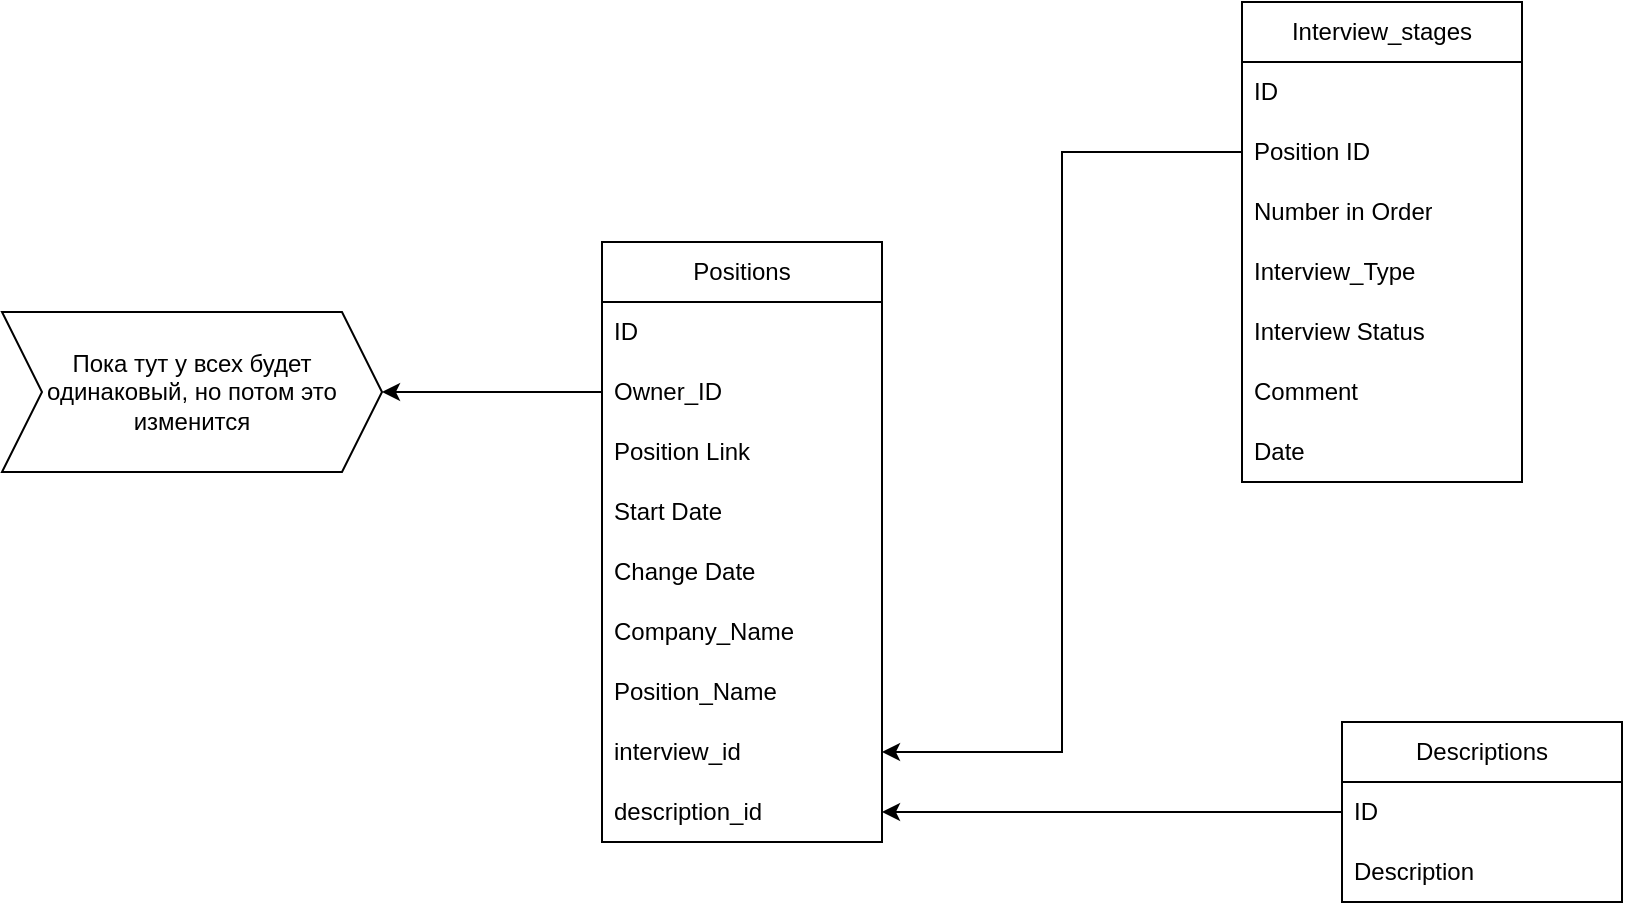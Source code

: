 <mxfile version="21.7.1" type="github">
  <diagram name="Страница — 1" id="JBfNgDBpth_-0yW9HTzY">
    <mxGraphModel dx="2117" dy="542" grid="1" gridSize="10" guides="1" tooltips="1" connect="1" arrows="1" fold="1" page="1" pageScale="1" pageWidth="827" pageHeight="1169" math="0" shadow="0">
      <root>
        <mxCell id="0" />
        <mxCell id="1" parent="0" />
        <mxCell id="GcCEw2OKkjjJGk0Dlv0A-1" value="Positions" style="swimlane;fontStyle=0;childLayout=stackLayout;horizontal=1;startSize=30;horizontalStack=0;resizeParent=1;resizeParentMax=0;resizeLast=0;collapsible=1;marginBottom=0;whiteSpace=wrap;html=1;" parent="1" vertex="1">
          <mxGeometry x="130" y="170" width="140" height="300" as="geometry">
            <mxRectangle x="110" y="170" width="60" height="30" as="alternateBounds" />
          </mxGeometry>
        </mxCell>
        <mxCell id="GcCEw2OKkjjJGk0Dlv0A-2" value="ID" style="text;strokeColor=none;fillColor=none;align=left;verticalAlign=middle;spacingLeft=4;spacingRight=4;overflow=hidden;points=[[0,0.5],[1,0.5]];portConstraint=eastwest;rotatable=0;whiteSpace=wrap;html=1;" parent="GcCEw2OKkjjJGk0Dlv0A-1" vertex="1">
          <mxGeometry y="30" width="140" height="30" as="geometry" />
        </mxCell>
        <mxCell id="GcCEw2OKkjjJGk0Dlv0A-3" value="Owner_ID" style="text;strokeColor=none;fillColor=none;align=left;verticalAlign=middle;spacingLeft=4;spacingRight=4;overflow=hidden;points=[[0,0.5],[1,0.5]];portConstraint=eastwest;rotatable=0;whiteSpace=wrap;html=1;" parent="GcCEw2OKkjjJGk0Dlv0A-1" vertex="1">
          <mxGeometry y="60" width="140" height="30" as="geometry" />
        </mxCell>
        <mxCell id="Vl4LHNjb8i_QOGk0CzA--2" value="Position Link" style="text;strokeColor=none;fillColor=none;align=left;verticalAlign=middle;spacingLeft=4;spacingRight=4;overflow=hidden;points=[[0,0.5],[1,0.5]];portConstraint=eastwest;rotatable=0;whiteSpace=wrap;html=1;" vertex="1" parent="GcCEw2OKkjjJGk0Dlv0A-1">
          <mxGeometry y="90" width="140" height="30" as="geometry" />
        </mxCell>
        <mxCell id="Vl4LHNjb8i_QOGk0CzA--3" value="Start Date" style="text;strokeColor=none;fillColor=none;align=left;verticalAlign=middle;spacingLeft=4;spacingRight=4;overflow=hidden;points=[[0,0.5],[1,0.5]];portConstraint=eastwest;rotatable=0;whiteSpace=wrap;html=1;" vertex="1" parent="GcCEw2OKkjjJGk0Dlv0A-1">
          <mxGeometry y="120" width="140" height="30" as="geometry" />
        </mxCell>
        <mxCell id="Vl4LHNjb8i_QOGk0CzA--4" value="Change Date" style="text;strokeColor=none;fillColor=none;align=left;verticalAlign=middle;spacingLeft=4;spacingRight=4;overflow=hidden;points=[[0,0.5],[1,0.5]];portConstraint=eastwest;rotatable=0;whiteSpace=wrap;html=1;" vertex="1" parent="GcCEw2OKkjjJGk0Dlv0A-1">
          <mxGeometry y="150" width="140" height="30" as="geometry" />
        </mxCell>
        <mxCell id="GcCEw2OKkjjJGk0Dlv0A-4" value="Company_Name" style="text;strokeColor=none;fillColor=none;align=left;verticalAlign=middle;spacingLeft=4;spacingRight=4;overflow=hidden;points=[[0,0.5],[1,0.5]];portConstraint=eastwest;rotatable=0;whiteSpace=wrap;html=1;" parent="GcCEw2OKkjjJGk0Dlv0A-1" vertex="1">
          <mxGeometry y="180" width="140" height="30" as="geometry" />
        </mxCell>
        <mxCell id="GcCEw2OKkjjJGk0Dlv0A-10" value="Position_Name" style="text;strokeColor=none;fillColor=none;align=left;verticalAlign=middle;spacingLeft=4;spacingRight=4;overflow=hidden;points=[[0,0.5],[1,0.5]];portConstraint=eastwest;rotatable=0;whiteSpace=wrap;html=1;" parent="GcCEw2OKkjjJGk0Dlv0A-1" vertex="1">
          <mxGeometry y="210" width="140" height="30" as="geometry" />
        </mxCell>
        <mxCell id="GcCEw2OKkjjJGk0Dlv0A-29" value="interview_id" style="text;strokeColor=none;fillColor=none;align=left;verticalAlign=middle;spacingLeft=4;spacingRight=4;overflow=hidden;points=[[0,0.5],[1,0.5]];portConstraint=eastwest;rotatable=0;whiteSpace=wrap;html=1;" parent="GcCEw2OKkjjJGk0Dlv0A-1" vertex="1">
          <mxGeometry y="240" width="140" height="30" as="geometry" />
        </mxCell>
        <mxCell id="GcCEw2OKkjjJGk0Dlv0A-9" value="description_id" style="text;strokeColor=none;fillColor=none;align=left;verticalAlign=middle;spacingLeft=4;spacingRight=4;overflow=hidden;points=[[0,0.5],[1,0.5]];portConstraint=eastwest;rotatable=0;whiteSpace=wrap;html=1;" parent="GcCEw2OKkjjJGk0Dlv0A-1" vertex="1">
          <mxGeometry y="270" width="140" height="30" as="geometry" />
        </mxCell>
        <mxCell id="GcCEw2OKkjjJGk0Dlv0A-11" value="Interview_stages" style="swimlane;fontStyle=0;childLayout=stackLayout;horizontal=1;startSize=30;horizontalStack=0;resizeParent=1;resizeParentMax=0;resizeLast=0;collapsible=1;marginBottom=0;whiteSpace=wrap;html=1;" parent="1" vertex="1">
          <mxGeometry x="450" y="50" width="140" height="240" as="geometry" />
        </mxCell>
        <mxCell id="GcCEw2OKkjjJGk0Dlv0A-12" value="ID" style="text;strokeColor=none;fillColor=none;align=left;verticalAlign=middle;spacingLeft=4;spacingRight=4;overflow=hidden;points=[[0,0.5],[1,0.5]];portConstraint=eastwest;rotatable=0;whiteSpace=wrap;html=1;" parent="GcCEw2OKkjjJGk0Dlv0A-11" vertex="1">
          <mxGeometry y="30" width="140" height="30" as="geometry" />
        </mxCell>
        <mxCell id="GcCEw2OKkjjJGk0Dlv0A-15" value="Position ID" style="text;strokeColor=none;fillColor=none;align=left;verticalAlign=middle;spacingLeft=4;spacingRight=4;overflow=hidden;points=[[0,0.5],[1,0.5]];portConstraint=eastwest;rotatable=0;whiteSpace=wrap;html=1;" parent="GcCEw2OKkjjJGk0Dlv0A-11" vertex="1">
          <mxGeometry y="60" width="140" height="30" as="geometry" />
        </mxCell>
        <mxCell id="GcCEw2OKkjjJGk0Dlv0A-14" value="Number in Order" style="text;strokeColor=none;fillColor=none;align=left;verticalAlign=middle;spacingLeft=4;spacingRight=4;overflow=hidden;points=[[0,0.5],[1,0.5]];portConstraint=eastwest;rotatable=0;whiteSpace=wrap;html=1;" parent="GcCEw2OKkjjJGk0Dlv0A-11" vertex="1">
          <mxGeometry y="90" width="140" height="30" as="geometry" />
        </mxCell>
        <mxCell id="GcCEw2OKkjjJGk0Dlv0A-19" value="Interview_Type" style="text;strokeColor=none;fillColor=none;align=left;verticalAlign=middle;spacingLeft=4;spacingRight=4;overflow=hidden;points=[[0,0.5],[1,0.5]];portConstraint=eastwest;rotatable=0;whiteSpace=wrap;html=1;" parent="GcCEw2OKkjjJGk0Dlv0A-11" vertex="1">
          <mxGeometry y="120" width="140" height="30" as="geometry" />
        </mxCell>
        <mxCell id="Vl4LHNjb8i_QOGk0CzA--5" value="Interview Status" style="text;strokeColor=none;fillColor=none;align=left;verticalAlign=middle;spacingLeft=4;spacingRight=4;overflow=hidden;points=[[0,0.5],[1,0.5]];portConstraint=eastwest;rotatable=0;whiteSpace=wrap;html=1;" vertex="1" parent="GcCEw2OKkjjJGk0Dlv0A-11">
          <mxGeometry y="150" width="140" height="30" as="geometry" />
        </mxCell>
        <mxCell id="GcCEw2OKkjjJGk0Dlv0A-18" value="Comment" style="text;strokeColor=none;fillColor=none;align=left;verticalAlign=middle;spacingLeft=4;spacingRight=4;overflow=hidden;points=[[0,0.5],[1,0.5]];portConstraint=eastwest;rotatable=0;whiteSpace=wrap;html=1;" parent="GcCEw2OKkjjJGk0Dlv0A-11" vertex="1">
          <mxGeometry y="180" width="140" height="30" as="geometry" />
        </mxCell>
        <mxCell id="GcCEw2OKkjjJGk0Dlv0A-17" value="Date" style="text;strokeColor=none;fillColor=none;align=left;verticalAlign=middle;spacingLeft=4;spacingRight=4;overflow=hidden;points=[[0,0.5],[1,0.5]];portConstraint=eastwest;rotatable=0;whiteSpace=wrap;html=1;" parent="GcCEw2OKkjjJGk0Dlv0A-11" vertex="1">
          <mxGeometry y="210" width="140" height="30" as="geometry" />
        </mxCell>
        <mxCell id="GcCEw2OKkjjJGk0Dlv0A-20" style="edgeStyle=orthogonalEdgeStyle;rounded=0;orthogonalLoop=1;jettySize=auto;html=1;exitX=0;exitY=0.5;exitDx=0;exitDy=0;entryX=1;entryY=0.5;entryDx=0;entryDy=0;" parent="1" source="GcCEw2OKkjjJGk0Dlv0A-15" target="GcCEw2OKkjjJGk0Dlv0A-29" edge="1">
          <mxGeometry relative="1" as="geometry">
            <mxPoint x="270" y="215" as="targetPoint" />
          </mxGeometry>
        </mxCell>
        <mxCell id="GcCEw2OKkjjJGk0Dlv0A-22" style="edgeStyle=orthogonalEdgeStyle;rounded=0;orthogonalLoop=1;jettySize=auto;html=1;exitX=0;exitY=0.5;exitDx=0;exitDy=0;entryX=1;entryY=0.5;entryDx=0;entryDy=0;" parent="1" source="GcCEw2OKkjjJGk0Dlv0A-3" target="GcCEw2OKkjjJGk0Dlv0A-23" edge="1">
          <mxGeometry relative="1" as="geometry">
            <mxPoint x="30" y="245" as="targetPoint" />
          </mxGeometry>
        </mxCell>
        <mxCell id="GcCEw2OKkjjJGk0Dlv0A-23" value="Пока тут у всех будет одинаковый, но потом это изменится" style="shape=step;perimeter=stepPerimeter;whiteSpace=wrap;html=1;fixedSize=1;" parent="1" vertex="1">
          <mxGeometry x="-170" y="205" width="190" height="80" as="geometry" />
        </mxCell>
        <mxCell id="GcCEw2OKkjjJGk0Dlv0A-24" value="Descriptions" style="swimlane;fontStyle=0;childLayout=stackLayout;horizontal=1;startSize=30;horizontalStack=0;resizeParent=1;resizeParentMax=0;resizeLast=0;collapsible=1;marginBottom=0;whiteSpace=wrap;html=1;" parent="1" vertex="1">
          <mxGeometry x="500" y="410" width="140" height="90" as="geometry" />
        </mxCell>
        <mxCell id="GcCEw2OKkjjJGk0Dlv0A-25" value="ID" style="text;strokeColor=none;fillColor=none;align=left;verticalAlign=middle;spacingLeft=4;spacingRight=4;overflow=hidden;points=[[0,0.5],[1,0.5]];portConstraint=eastwest;rotatable=0;whiteSpace=wrap;html=1;" parent="GcCEw2OKkjjJGk0Dlv0A-24" vertex="1">
          <mxGeometry y="30" width="140" height="30" as="geometry" />
        </mxCell>
        <mxCell id="GcCEw2OKkjjJGk0Dlv0A-26" value="Description" style="text;strokeColor=none;fillColor=none;align=left;verticalAlign=middle;spacingLeft=4;spacingRight=4;overflow=hidden;points=[[0,0.5],[1,0.5]];portConstraint=eastwest;rotatable=0;whiteSpace=wrap;html=1;" parent="GcCEw2OKkjjJGk0Dlv0A-24" vertex="1">
          <mxGeometry y="60" width="140" height="30" as="geometry" />
        </mxCell>
        <mxCell id="GcCEw2OKkjjJGk0Dlv0A-28" style="edgeStyle=orthogonalEdgeStyle;rounded=0;orthogonalLoop=1;jettySize=auto;html=1;exitX=0;exitY=0.5;exitDx=0;exitDy=0;entryX=1;entryY=0.5;entryDx=0;entryDy=0;" parent="1" source="GcCEw2OKkjjJGk0Dlv0A-25" target="GcCEw2OKkjjJGk0Dlv0A-9" edge="1">
          <mxGeometry relative="1" as="geometry" />
        </mxCell>
      </root>
    </mxGraphModel>
  </diagram>
</mxfile>
